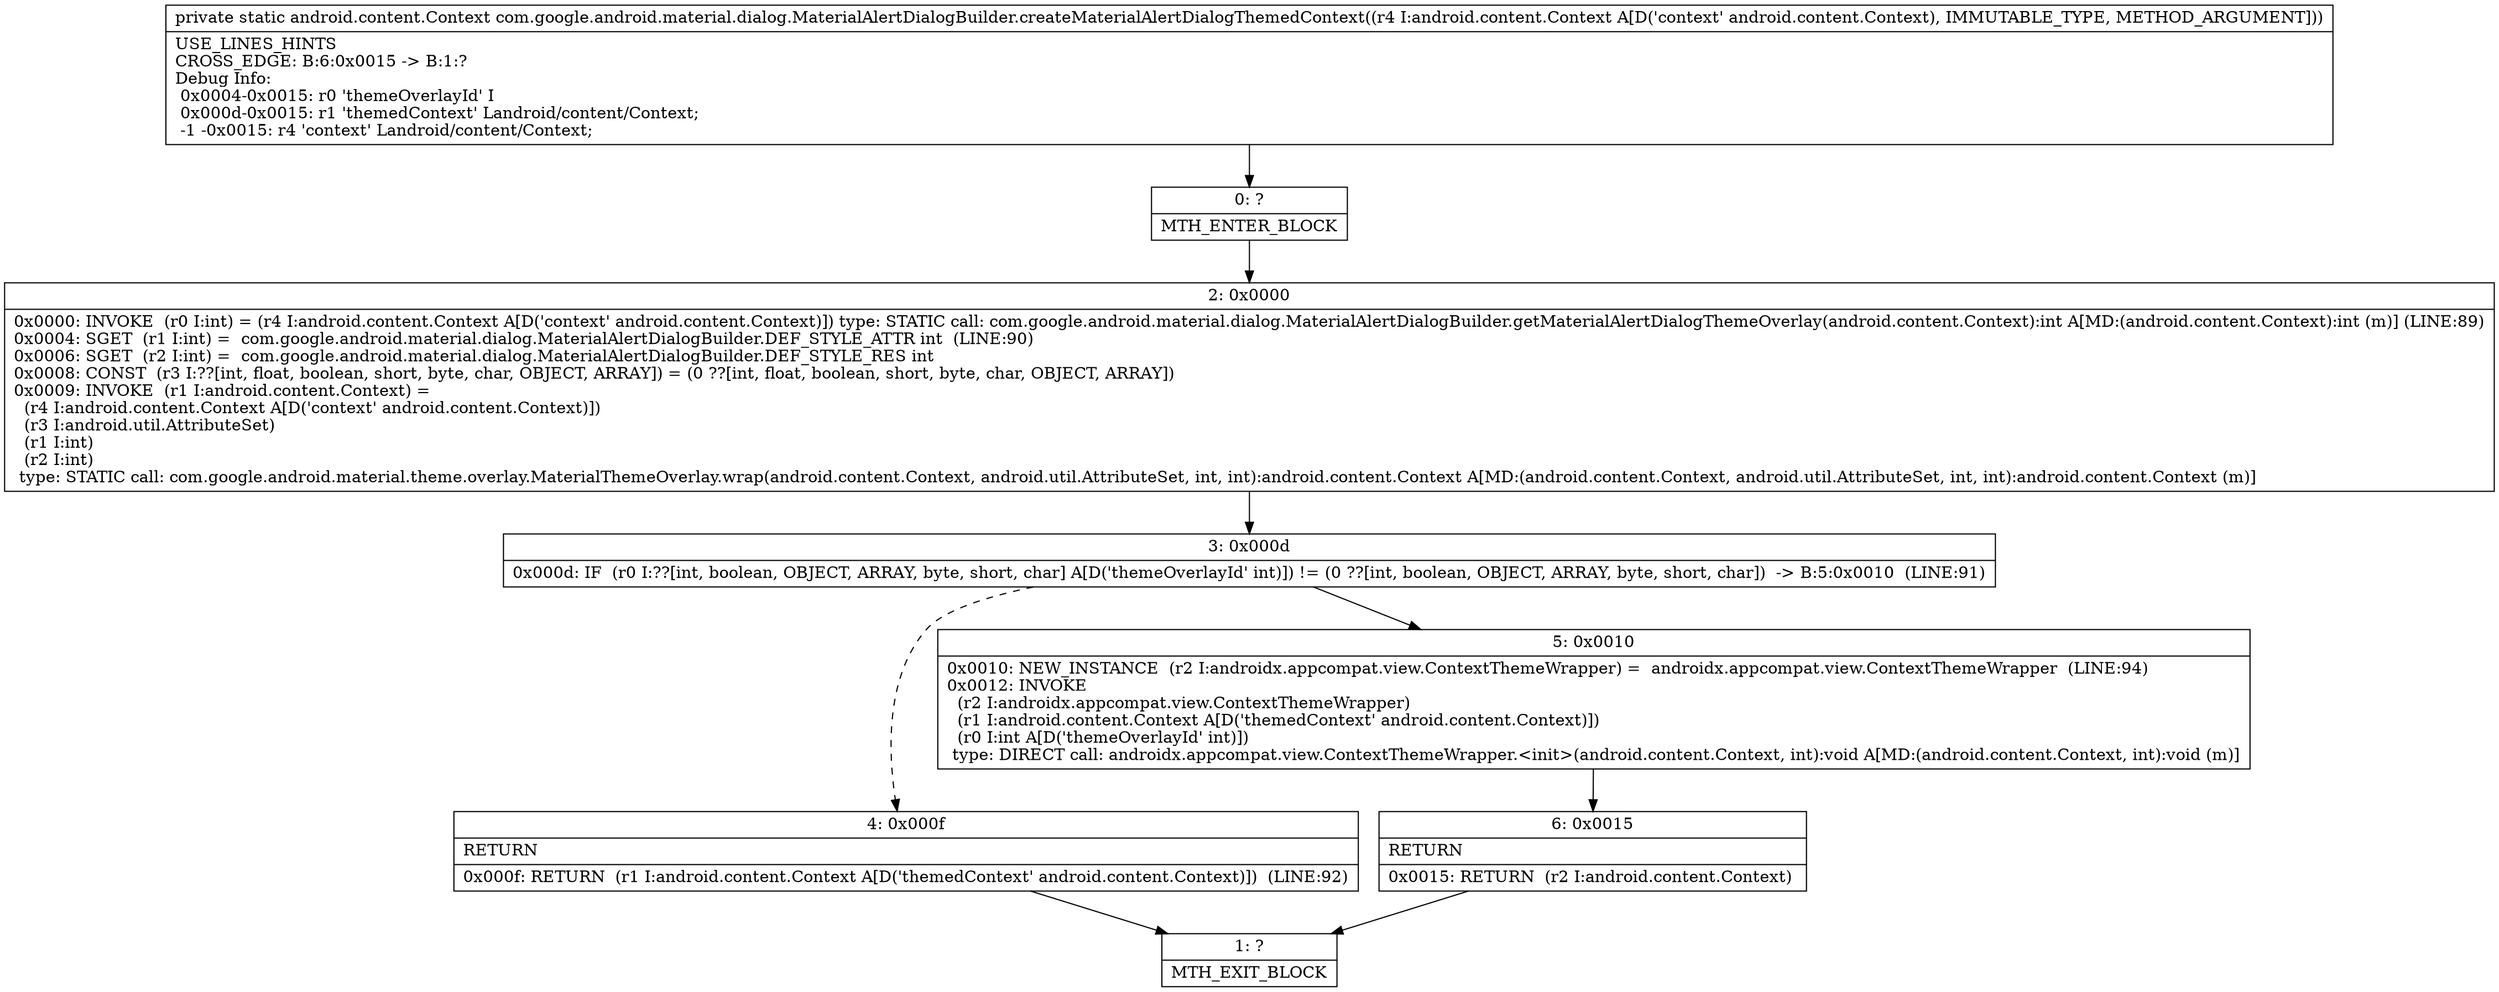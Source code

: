 digraph "CFG forcom.google.android.material.dialog.MaterialAlertDialogBuilder.createMaterialAlertDialogThemedContext(Landroid\/content\/Context;)Landroid\/content\/Context;" {
Node_0 [shape=record,label="{0\:\ ?|MTH_ENTER_BLOCK\l}"];
Node_2 [shape=record,label="{2\:\ 0x0000|0x0000: INVOKE  (r0 I:int) = (r4 I:android.content.Context A[D('context' android.content.Context)]) type: STATIC call: com.google.android.material.dialog.MaterialAlertDialogBuilder.getMaterialAlertDialogThemeOverlay(android.content.Context):int A[MD:(android.content.Context):int (m)] (LINE:89)\l0x0004: SGET  (r1 I:int) =  com.google.android.material.dialog.MaterialAlertDialogBuilder.DEF_STYLE_ATTR int  (LINE:90)\l0x0006: SGET  (r2 I:int) =  com.google.android.material.dialog.MaterialAlertDialogBuilder.DEF_STYLE_RES int \l0x0008: CONST  (r3 I:??[int, float, boolean, short, byte, char, OBJECT, ARRAY]) = (0 ??[int, float, boolean, short, byte, char, OBJECT, ARRAY]) \l0x0009: INVOKE  (r1 I:android.content.Context) = \l  (r4 I:android.content.Context A[D('context' android.content.Context)])\l  (r3 I:android.util.AttributeSet)\l  (r1 I:int)\l  (r2 I:int)\l type: STATIC call: com.google.android.material.theme.overlay.MaterialThemeOverlay.wrap(android.content.Context, android.util.AttributeSet, int, int):android.content.Context A[MD:(android.content.Context, android.util.AttributeSet, int, int):android.content.Context (m)]\l}"];
Node_3 [shape=record,label="{3\:\ 0x000d|0x000d: IF  (r0 I:??[int, boolean, OBJECT, ARRAY, byte, short, char] A[D('themeOverlayId' int)]) != (0 ??[int, boolean, OBJECT, ARRAY, byte, short, char])  \-\> B:5:0x0010  (LINE:91)\l}"];
Node_4 [shape=record,label="{4\:\ 0x000f|RETURN\l|0x000f: RETURN  (r1 I:android.content.Context A[D('themedContext' android.content.Context)])  (LINE:92)\l}"];
Node_1 [shape=record,label="{1\:\ ?|MTH_EXIT_BLOCK\l}"];
Node_5 [shape=record,label="{5\:\ 0x0010|0x0010: NEW_INSTANCE  (r2 I:androidx.appcompat.view.ContextThemeWrapper) =  androidx.appcompat.view.ContextThemeWrapper  (LINE:94)\l0x0012: INVOKE  \l  (r2 I:androidx.appcompat.view.ContextThemeWrapper)\l  (r1 I:android.content.Context A[D('themedContext' android.content.Context)])\l  (r0 I:int A[D('themeOverlayId' int)])\l type: DIRECT call: androidx.appcompat.view.ContextThemeWrapper.\<init\>(android.content.Context, int):void A[MD:(android.content.Context, int):void (m)]\l}"];
Node_6 [shape=record,label="{6\:\ 0x0015|RETURN\l|0x0015: RETURN  (r2 I:android.content.Context) \l}"];
MethodNode[shape=record,label="{private static android.content.Context com.google.android.material.dialog.MaterialAlertDialogBuilder.createMaterialAlertDialogThemedContext((r4 I:android.content.Context A[D('context' android.content.Context), IMMUTABLE_TYPE, METHOD_ARGUMENT]))  | USE_LINES_HINTS\lCROSS_EDGE: B:6:0x0015 \-\> B:1:?\lDebug Info:\l  0x0004\-0x0015: r0 'themeOverlayId' I\l  0x000d\-0x0015: r1 'themedContext' Landroid\/content\/Context;\l  \-1 \-0x0015: r4 'context' Landroid\/content\/Context;\l}"];
MethodNode -> Node_0;Node_0 -> Node_2;
Node_2 -> Node_3;
Node_3 -> Node_4[style=dashed];
Node_3 -> Node_5;
Node_4 -> Node_1;
Node_5 -> Node_6;
Node_6 -> Node_1;
}

